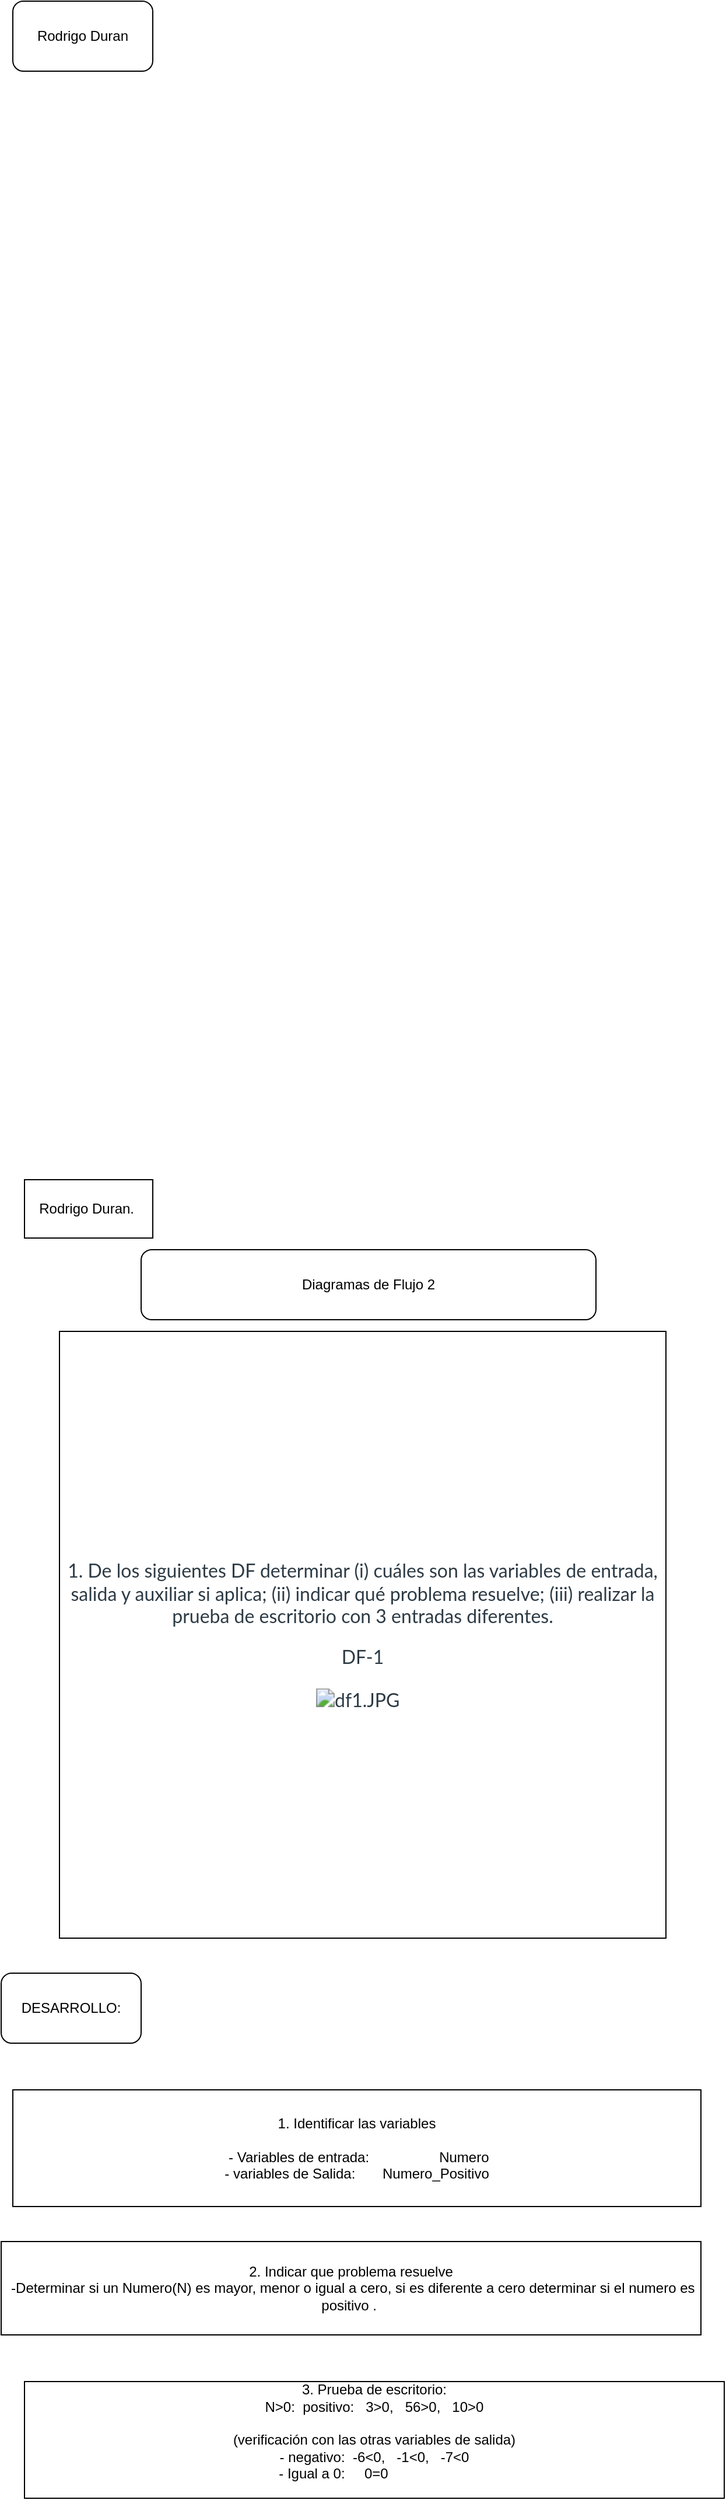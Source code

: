 <mxfile version="14.4.2" type="github" pages="6">
  <diagram id="C5RBs43oDa-KdzZeNtuy" name="Page-1">
    <mxGraphModel dx="897" dy="1627" grid="1" gridSize="10" guides="1" tooltips="1" connect="1" arrows="1" fold="1" page="1" pageScale="1" pageWidth="827" pageHeight="1169" math="0" shadow="0">
      <root>
        <mxCell id="WIyWlLk6GJQsqaUBKTNV-0" />
        <mxCell id="WIyWlLk6GJQsqaUBKTNV-1" parent="WIyWlLk6GJQsqaUBKTNV-0" />
        <mxCell id="W7DMfxvP5UNIumT03wTU-0" value="Rodrigo Duran" style="rounded=1;whiteSpace=wrap;html=1;" parent="WIyWlLk6GJQsqaUBKTNV-1" vertex="1">
          <mxGeometry x="50" y="-980" width="120" height="60" as="geometry" />
        </mxCell>
        <mxCell id="9TRLGIKzOXJ6i6BAbfcn-0" value="Rodrigo Duran.&amp;nbsp;" style="rounded=0;whiteSpace=wrap;html=1;" vertex="1" parent="WIyWlLk6GJQsqaUBKTNV-1">
          <mxGeometry x="60" y="30" width="110" height="50" as="geometry" />
        </mxCell>
        <mxCell id="9TRLGIKzOXJ6i6BAbfcn-1" value="Diagramas de Flujo 2" style="rounded=1;whiteSpace=wrap;html=1;" vertex="1" parent="WIyWlLk6GJQsqaUBKTNV-1">
          <mxGeometry x="160" y="90" width="390" height="60" as="geometry" />
        </mxCell>
        <mxCell id="9TRLGIKzOXJ6i6BAbfcn-3" value="&#xa;&#xa;&lt;p style=&quot;display: block; padding: 0px; color: rgb(45, 59, 69); font-family: latoweb, &amp;quot;lato extended&amp;quot;, lato, &amp;quot;helvetica neue&amp;quot;, helvetica, arial, sans-serif; font-size: 16px; font-style: normal; font-weight: 400; letter-spacing: normal; text-indent: 0px; text-transform: none; word-spacing: 0px; background-color: rgb(255, 255, 255);&quot;&gt;1. De los siguientes DF determinar (i) cuáles son las variables de entrada, salida y auxiliar si aplica; (ii) indicar qué problema resuelve; (iii) realizar la prueba de escritorio con 3 entradas diferentes.&lt;/p&gt;&lt;p style=&quot;display: block; padding: 0px; color: rgb(45, 59, 69); font-family: latoweb, &amp;quot;lato extended&amp;quot;, lato, &amp;quot;helvetica neue&amp;quot;, helvetica, arial, sans-serif; font-size: 16px; font-style: normal; font-weight: 400; letter-spacing: normal; text-indent: 0px; text-transform: none; word-spacing: 0px; background-color: rgb(255, 255, 255);&quot;&gt;DF-1&lt;/p&gt;&lt;p style=&quot;display: block; padding: 0px; color: rgb(45, 59, 69); font-family: latoweb, &amp;quot;lato extended&amp;quot;, lato, &amp;quot;helvetica neue&amp;quot;, helvetica, arial, sans-serif; font-size: 16px; font-style: normal; font-weight: 400; letter-spacing: normal; text-indent: 0px; text-transform: none; word-spacing: 0px; background-color: rgb(255, 255, 255); text-align: center;&quot;&gt;&lt;img src=&quot;https://ucb.instructure.com/courses/1259/files/141151/preview&quot; alt=&quot;df1.JPG&quot; style=&quot;max-width: 480px ; height: auto ; vertical-align: middle ; border: 0px&quot;&gt;&amp;nbsp;&amp;nbsp;&lt;/p&gt;&#xa;&#xa;" style="whiteSpace=wrap;html=1;aspect=fixed;" vertex="1" parent="WIyWlLk6GJQsqaUBKTNV-1">
          <mxGeometry x="90" y="160" width="520" height="520" as="geometry" />
        </mxCell>
        <mxCell id="9TRLGIKzOXJ6i6BAbfcn-5" value="DESARROLLO:" style="rounded=1;whiteSpace=wrap;html=1;" vertex="1" parent="WIyWlLk6GJQsqaUBKTNV-1">
          <mxGeometry x="40" y="710" width="120" height="60" as="geometry" />
        </mxCell>
        <mxCell id="9TRLGIKzOXJ6i6BAbfcn-6" value="1. Identificar las variables&lt;br&gt;&lt;br&gt;&amp;nbsp;- Variables de entrada:&amp;nbsp; &amp;nbsp; &amp;nbsp; &amp;nbsp; &amp;nbsp; &amp;nbsp; &amp;nbsp; &amp;nbsp; &amp;nbsp; Numero&lt;br&gt;- variables de Salida:&amp;nbsp; &amp;nbsp; &amp;nbsp; &amp;nbsp;Numero_Positivo" style="rounded=0;whiteSpace=wrap;html=1;" vertex="1" parent="WIyWlLk6GJQsqaUBKTNV-1">
          <mxGeometry x="50" y="810" width="590" height="100" as="geometry" />
        </mxCell>
        <mxCell id="9TRLGIKzOXJ6i6BAbfcn-8" value="2. Indicar que problema resuelve&lt;br&gt;&amp;nbsp;-Determinar si un Numero(N) es mayor, menor o igual a cero, si es diferente a cero determinar si el numero es positivo .&amp;nbsp;" style="rounded=0;whiteSpace=wrap;html=1;" vertex="1" parent="WIyWlLk6GJQsqaUBKTNV-1">
          <mxGeometry x="40" y="940" width="600" height="80" as="geometry" />
        </mxCell>
        <mxCell id="9TRLGIKzOXJ6i6BAbfcn-9" value="3. Prueba de escritorio:&lt;br&gt;N&amp;gt;0:&amp;nbsp; positivo:&amp;nbsp; &amp;nbsp;3&amp;gt;0,&amp;nbsp; &amp;nbsp;56&amp;gt;0,&amp;nbsp; &amp;nbsp;10&amp;gt;0&lt;br&gt;&lt;br&gt;(verificación con las otras variables de salida)&lt;br&gt;- negativo:&amp;nbsp; -6&amp;lt;0,&amp;nbsp; &amp;nbsp;-1&amp;lt;0,&amp;nbsp; &amp;nbsp;-7&amp;lt;0&lt;br&gt;- Igual a 0:&amp;nbsp; &amp;nbsp; &amp;nbsp;0=0&amp;nbsp; &amp;nbsp; &amp;nbsp; &amp;nbsp; &amp;nbsp; &amp;nbsp; &amp;nbsp; &amp;nbsp; &amp;nbsp; &amp;nbsp; &amp;nbsp;&lt;br&gt;&amp;nbsp;" style="rounded=0;whiteSpace=wrap;html=1;" vertex="1" parent="WIyWlLk6GJQsqaUBKTNV-1">
          <mxGeometry x="60" y="1060" width="600" height="100" as="geometry" />
        </mxCell>
      </root>
    </mxGraphModel>
  </diagram>
  <diagram id="d353bmlWmow5Hl_oIUxo" name="Page-2">
    <mxGraphModel dx="897" dy="458" grid="1" gridSize="10" guides="1" tooltips="1" connect="1" arrows="1" fold="1" page="1" pageScale="1" pageWidth="827" pageHeight="1169" math="0" shadow="0">
      <root>
        <mxCell id="SAbvqaDqnWTxNuCs36iu-0" />
        <mxCell id="SAbvqaDqnWTxNuCs36iu-1" parent="SAbvqaDqnWTxNuCs36iu-0" />
        <mxCell id="0ohTp5ZolXic3X57CokR-1" value="&#xa;&#xa;&lt;img src=&quot;https://ucb.instructure.com/courses/1259/files/141152/preview&quot; alt=&quot;df2.JPG&quot; style=&quot;max-width: 498px; height: auto; vertical-align: middle; border: 0px; color: rgb(45, 59, 69); font-family: latoweb, &amp;quot;lato extended&amp;quot;, lato, &amp;quot;helvetica neue&amp;quot;, helvetica, arial, sans-serif; font-size: 16px; font-style: normal; font-weight: 400; letter-spacing: normal; text-align: center; text-indent: 0px; text-transform: none; word-spacing: 0px; background-color: rgb(255, 255, 255);&quot;&gt;&#xa;&#xa;" style="whiteSpace=wrap;html=1;aspect=fixed;" vertex="1" parent="SAbvqaDqnWTxNuCs36iu-1">
          <mxGeometry x="180" y="70" width="410" height="410" as="geometry" />
        </mxCell>
        <mxCell id="zLWawx-Yy2cJ8uSANWpe-0" value="DESARROLLO" style="rounded=0;whiteSpace=wrap;html=1;" vertex="1" parent="SAbvqaDqnWTxNuCs36iu-1">
          <mxGeometry x="40" y="500" width="120" height="60" as="geometry" />
        </mxCell>
        <mxCell id="wey3IpPWUv53F9elFMAz-0" value="1. Identificar las variables&lt;br&gt;&lt;br&gt;&amp;nbsp;- Variables de entrada:&amp;nbsp; &amp;nbsp; &amp;nbsp; &amp;nbsp; &amp;nbsp; &amp;nbsp; &amp;nbsp; &amp;nbsp;N, M&lt;br&gt;- variables de Salida:&amp;nbsp; &amp;nbsp; &amp;nbsp; N Y M son multiplos." style="rounded=0;whiteSpace=wrap;html=1;" vertex="1" parent="SAbvqaDqnWTxNuCs36iu-1">
          <mxGeometry x="60" y="600" width="590" height="100" as="geometry" />
        </mxCell>
        <mxCell id="_gmAtrERJ7OomwUm7SFR-0" value="2. Indicar que problema resuelve&lt;br&gt;-Dados un Divisor y un Dividendo en una operación algebraica, determinar si dichos numeros dan de residuo cero aun asi intercambiando roles, para que tanto el Divisor y el Dividendo sean múltiplos.&amp;nbsp;" style="rounded=0;whiteSpace=wrap;html=1;" vertex="1" parent="SAbvqaDqnWTxNuCs36iu-1">
          <mxGeometry x="70" y="750" width="580" height="100" as="geometry" />
        </mxCell>
        <mxCell id="hVbGRV14KloW-pIKTLZz-0" value="3. Prueba de escritorio:&lt;br&gt;- N mod M= 0:&amp;nbsp; 25/5=5. residuo 0,&amp;nbsp; &amp;nbsp; 20/2=10. residuo 0,&amp;nbsp; 36/6=6. residuo 0&amp;nbsp;&lt;br&gt;&lt;br&gt;&lt;br&gt;&amp;nbsp;(verificación con las otras variables de salida)&amp;nbsp;&lt;br&gt;- N mod M= ?n:&amp;nbsp; &amp;nbsp;17/3=5. residuo 2,&amp;nbsp; &amp;nbsp;80/34=2 residuo 12,&amp;nbsp; &amp;nbsp; 18/7=2 residuo 4&amp;nbsp; &amp;nbsp; &amp;nbsp; &amp;nbsp;&amp;nbsp;&lt;br&gt;&amp;nbsp;" style="rounded=0;whiteSpace=wrap;html=1;" vertex="1" parent="SAbvqaDqnWTxNuCs36iu-1">
          <mxGeometry x="55" y="900" width="600" height="100" as="geometry" />
        </mxCell>
      </root>
    </mxGraphModel>
  </diagram>
  <diagram id="vMeNjP87LpSy9twJi5AR" name="Page-3">
    <mxGraphModel dx="897" dy="2796" grid="1" gridSize="10" guides="1" tooltips="1" connect="1" arrows="1" fold="1" page="1" pageScale="1" pageWidth="827" pageHeight="1169" math="0" shadow="0">
      <root>
        <mxCell id="kYPiwFhptWK6KYjPIbYt-0" />
        <mxCell id="kYPiwFhptWK6KYjPIbYt-1" parent="kYPiwFhptWK6KYjPIbYt-0" />
        <mxCell id="N5ciSZJWcwIas1xTsq3c-0" value="&#xa;&#xa;&lt;span style=&quot;color: rgb(45, 59, 69); font-family: latoweb, &amp;quot;lato extended&amp;quot;, lato, &amp;quot;helvetica neue&amp;quot;, helvetica, arial, sans-serif; font-size: 16px; font-style: normal; font-weight: 400; letter-spacing: normal; text-align: center; text-indent: 0px; text-transform: none; word-spacing: 0px; background-color: rgb(255, 255, 255); display: inline; float: none;&quot;&gt;&amp;nbsp;&lt;/span&gt;&lt;span style=&quot;color: rgb(45, 59, 69); font-family: latoweb, &amp;quot;lato extended&amp;quot;, lato, &amp;quot;helvetica neue&amp;quot;, helvetica, arial, sans-serif; font-size: 16px; font-style: normal; font-weight: 400; letter-spacing: normal; text-align: center; text-indent: 0px; text-transform: none; word-spacing: 0px; background-color: rgb(255, 255, 255); width: 582px; height: 415px; vertical-align: middle;&quot;&gt;&lt;span&gt;&amp;nbsp;&lt;/span&gt;&amp;nbsp; &amp;nbsp; &amp;nbsp; &amp;nbsp; &amp;nbsp;&lt;span&gt;&amp;nbsp;&lt;/span&gt;&lt;/span&gt;&lt;span style=&quot;color: rgb(45, 59, 69); font-family: latoweb, &amp;quot;lato extended&amp;quot;, lato, &amp;quot;helvetica neue&amp;quot;, helvetica, arial, sans-serif; font-size: 16px; font-style: normal; font-weight: 400; letter-spacing: normal; text-align: center; text-indent: 0px; text-transform: none; word-spacing: 0px; background-color: rgb(255, 255, 255); display: inline; float: none;&quot;&gt;&amp;nbsp;&lt;/span&gt;&lt;img src=&quot;https://ucb.instructure.com/courses/1259/files/141155/preview&quot; alt=&quot;df3-1.JPG&quot; style=&quot;max-width: 582px; height: auto; vertical-align: middle; border: 0px; color: rgb(45, 59, 69); font-family: latoweb, &amp;quot;lato extended&amp;quot;, lato, &amp;quot;helvetica neue&amp;quot;, helvetica, arial, sans-serif; font-size: 16px; font-style: normal; font-weight: 400; letter-spacing: normal; text-align: center; text-indent: 0px; text-transform: none; word-spacing: 0px; background-color: rgb(255, 255, 255);&quot;&gt;&#xa;&#xa;" style="whiteSpace=wrap;html=1;aspect=fixed;" vertex="1" parent="kYPiwFhptWK6KYjPIbYt-1">
          <mxGeometry x="194" y="-2290" width="440" height="440" as="geometry" />
        </mxCell>
        <mxCell id="UBLdnL2lrt9nNm-B5w7W-0" value="1. Identificar las variables&lt;br&gt;&lt;br&gt;&amp;nbsp;- Variables de entrada:&amp;nbsp; &amp;nbsp; &amp;nbsp; &amp;nbsp; &amp;nbsp; A,B,C&lt;br&gt;- variables de Salida:&amp;nbsp; &amp;nbsp;Orden de cifra menor a cifra mayor (A&amp;lt;B&amp;lt;C)&amp;nbsp;" style="rounded=0;whiteSpace=wrap;html=1;" vertex="1" parent="kYPiwFhptWK6KYjPIbYt-1">
          <mxGeometry x="119" y="-1770" width="590" height="100" as="geometry" />
        </mxCell>
        <mxCell id="UBLdnL2lrt9nNm-B5w7W-1" value="DESARROLLO" style="rounded=0;whiteSpace=wrap;html=1;" vertex="1" parent="kYPiwFhptWK6KYjPIbYt-1">
          <mxGeometry x="60" y="-1840" width="120" height="60" as="geometry" />
        </mxCell>
        <mxCell id="UBLdnL2lrt9nNm-B5w7W-2" value="2. Indicar que problema resuelve.&lt;br&gt;- En un juego&amp;nbsp; virtual dan tres cifras distintas a un participante,&amp;nbsp; para ganar el juego debe de encontrar un orden numérico de la cifra menor a la cifra mayor. Por lo que el programa debe de realizar todas las alternativas posibles para encontrar ese orden.&amp;nbsp;" style="rounded=0;whiteSpace=wrap;html=1;" vertex="1" parent="kYPiwFhptWK6KYjPIbYt-1">
          <mxGeometry x="120" y="-1630" width="600" height="120" as="geometry" />
        </mxCell>
        <mxCell id="j-RFlN8Np_fW5sNBfxdy-0" value="3. Prueba de escritorio:&lt;br&gt;&amp;nbsp; A&amp;lt;B&amp;lt;C&amp;nbsp; &amp;nbsp;&lt;br&gt;A=2,C=6,B=4:&amp;nbsp; &amp;nbsp;2&amp;lt;4&amp;lt;6&lt;br&gt;B=8,A=7,C=12:&amp;nbsp; 7&amp;lt;8&amp;lt;12&lt;br&gt;C=987,B=567,A=234:&amp;nbsp; 234&amp;lt;567&amp;lt;987&lt;br&gt;&amp;nbsp;" style="rounded=0;whiteSpace=wrap;html=1;" vertex="1" parent="kYPiwFhptWK6KYjPIbYt-1">
          <mxGeometry x="120" y="-1450" width="600" height="100" as="geometry" />
        </mxCell>
      </root>
    </mxGraphModel>
  </diagram>
  <diagram id="FjqgRy6Ds2VwY3KijvPt" name="Page-4">
    <mxGraphModel dx="1724" dy="5134" grid="1" gridSize="10" guides="1" tooltips="1" connect="1" arrows="1" fold="1" page="1" pageScale="1" pageWidth="827" pageHeight="1169" math="0" shadow="0">
      <root>
        <mxCell id="MTHAYOqzwIVLyaYkFWUT-0" />
        <mxCell id="MTHAYOqzwIVLyaYkFWUT-1" parent="MTHAYOqzwIVLyaYkFWUT-0" />
        <mxCell id="lFYJsckAh_2SP68ssHCm-0" value="&#xa;&#xa;&lt;p style=&quot;display: block; padding: 0px; color: rgb(45, 59, 69); font-family: latoweb, &amp;quot;lato extended&amp;quot;, lato, &amp;quot;helvetica neue&amp;quot;, helvetica, arial, sans-serif; font-size: 16px; font-style: normal; font-weight: 400; letter-spacing: normal; text-indent: 0px; text-transform: none; word-spacing: 0px; background-color: rgb(255, 255, 255);&quot;&gt;2. Escribir un programa que lea el salario de un empleado e incremente este salario según la escala:&lt;br&gt;Salario &amp;lt; 500 --&amp;gt; 15 % de incremento&lt;br&gt;Salario &amp;gt;= 500 pero menor a 1000 --&amp;gt; 10% de incremento&lt;br&gt;Salario &amp;gt;= 1000 --&amp;gt; &amp;nbsp; 5% de incremento&lt;br&gt;El programa debe mostrar el salario anterior y el salario nuevo.&lt;/p&gt;&lt;p style=&quot;display: block; padding: 0px; color: rgb(45, 59, 69); font-family: latoweb, &amp;quot;lato extended&amp;quot;, lato, &amp;quot;helvetica neue&amp;quot;, helvetica, arial, sans-serif; font-size: 16px; font-style: normal; font-weight: 400; letter-spacing: normal; text-indent: 0px; text-transform: none; word-spacing: 0px; background-color: rgb(255, 255, 255);&quot;&gt;Para este ejercicio aplicar los 4 pasos de resolución de problemas e incluir:&lt;/p&gt;&lt;p style=&quot;display: block; padding: 0px; color: rgb(45, 59, 69); font-family: latoweb, &amp;quot;lato extended&amp;quot;, lato, &amp;quot;helvetica neue&amp;quot;, helvetica, arial, sans-serif; font-size: 16px; font-style: normal; font-weight: 400; letter-spacing: normal; text-indent: 0px; text-transform: none; word-spacing: 0px; background-color: rgb(255, 255, 255);&quot;&gt;(i) Variables de entras y salida, (ii) cómo se va resolver; (iii) el diagrama de flujo; (iv) realizar la prueba de escritorio con 3 entradas diferentes.&lt;/p&gt;&#xa;&#xa;" style="rounded=1;whiteSpace=wrap;html=1;" vertex="1" parent="MTHAYOqzwIVLyaYkFWUT-1">
          <mxGeometry x="10" y="-4630" width="770" height="200" as="geometry" />
        </mxCell>
        <mxCell id="lFYJsckAh_2SP68ssHCm-1" value="1. Definir las variables&lt;br&gt;- Variables de entrada:&amp;nbsp;&lt;br&gt;primer_salario&lt;br&gt;segundo_salario&lt;br&gt;tercer_salario&lt;br&gt;- variables de salida:&lt;br&gt;salario_incrementado segun la escala=&lt;br&gt;_15= primer_salario&amp;lt;500&lt;br&gt;&lt;div&gt;_10= 1000&amp;gt;segundo_salario&amp;gt;=500&lt;/div&gt;&lt;div&gt;_5= tercer_salario&amp;gt;=1000&lt;/div&gt;" style="rounded=0;whiteSpace=wrap;html=1;" vertex="1" parent="MTHAYOqzwIVLyaYkFWUT-1">
          <mxGeometry x="130" y="-4400" width="540" height="140" as="geometry" />
        </mxCell>
        <mxCell id="lFYJsckAh_2SP68ssHCm-4" value="" style="edgeStyle=orthogonalEdgeStyle;rounded=0;orthogonalLoop=1;jettySize=auto;html=1;" edge="1" parent="MTHAYOqzwIVLyaYkFWUT-1" source="lFYJsckAh_2SP68ssHCm-2" target="lFYJsckAh_2SP68ssHCm-3">
          <mxGeometry relative="1" as="geometry" />
        </mxCell>
        <mxCell id="lFYJsckAh_2SP68ssHCm-2" value="inicio" style="ellipse;whiteSpace=wrap;html=1;" vertex="1" parent="MTHAYOqzwIVLyaYkFWUT-1">
          <mxGeometry x="340" y="-4250" width="115" height="60" as="geometry" />
        </mxCell>
        <mxCell id="lFYJsckAh_2SP68ssHCm-6" value="" style="edgeStyle=orthogonalEdgeStyle;rounded=0;orthogonalLoop=1;jettySize=auto;html=1;" edge="1" parent="MTHAYOqzwIVLyaYkFWUT-1" source="lFYJsckAh_2SP68ssHCm-3" target="lFYJsckAh_2SP68ssHCm-5">
          <mxGeometry relative="1" as="geometry" />
        </mxCell>
        <mxCell id="lFYJsckAh_2SP68ssHCm-3" value="ingrese el primer salario" style="shape=display;whiteSpace=wrap;html=1;" vertex="1" parent="MTHAYOqzwIVLyaYkFWUT-1">
          <mxGeometry x="305" y="-4160" width="180" height="70" as="geometry" />
        </mxCell>
        <mxCell id="lFYJsckAh_2SP68ssHCm-11" value="" style="edgeStyle=orthogonalEdgeStyle;rounded=0;orthogonalLoop=1;jettySize=auto;html=1;" edge="1" parent="MTHAYOqzwIVLyaYkFWUT-1" source="lFYJsckAh_2SP68ssHCm-5" target="lFYJsckAh_2SP68ssHCm-7">
          <mxGeometry relative="1" as="geometry" />
        </mxCell>
        <mxCell id="lFYJsckAh_2SP68ssHCm-5" value="leer(primer_salario)" style="html=1;strokeWidth=2;shape=manualInput;whiteSpace=wrap;rounded=1;size=26;arcSize=11;" vertex="1" parent="MTHAYOqzwIVLyaYkFWUT-1">
          <mxGeometry x="330" y="-4050" width="130" height="60" as="geometry" />
        </mxCell>
        <mxCell id="lFYJsckAh_2SP68ssHCm-12" value="" style="edgeStyle=orthogonalEdgeStyle;rounded=0;orthogonalLoop=1;jettySize=auto;html=1;" edge="1" parent="MTHAYOqzwIVLyaYkFWUT-1" source="lFYJsckAh_2SP68ssHCm-7" target="lFYJsckAh_2SP68ssHCm-8">
          <mxGeometry relative="1" as="geometry" />
        </mxCell>
        <mxCell id="lFYJsckAh_2SP68ssHCm-7" value="ingrese el segundo salario" style="shape=display;whiteSpace=wrap;html=1;" vertex="1" parent="MTHAYOqzwIVLyaYkFWUT-1">
          <mxGeometry x="305" y="-3960" width="180" height="70" as="geometry" />
        </mxCell>
        <mxCell id="lFYJsckAh_2SP68ssHCm-13" value="" style="edgeStyle=orthogonalEdgeStyle;rounded=0;orthogonalLoop=1;jettySize=auto;html=1;" edge="1" parent="MTHAYOqzwIVLyaYkFWUT-1" source="lFYJsckAh_2SP68ssHCm-8" target="lFYJsckAh_2SP68ssHCm-9">
          <mxGeometry relative="1" as="geometry" />
        </mxCell>
        <mxCell id="lFYJsckAh_2SP68ssHCm-8" value="leer(segundo_salario)" style="html=1;strokeWidth=2;shape=manualInput;whiteSpace=wrap;rounded=1;size=26;arcSize=11;" vertex="1" parent="MTHAYOqzwIVLyaYkFWUT-1">
          <mxGeometry x="330" y="-3840" width="130" height="60" as="geometry" />
        </mxCell>
        <mxCell id="lFYJsckAh_2SP68ssHCm-14" value="" style="edgeStyle=orthogonalEdgeStyle;rounded=0;orthogonalLoop=1;jettySize=auto;html=1;" edge="1" parent="MTHAYOqzwIVLyaYkFWUT-1" source="lFYJsckAh_2SP68ssHCm-9" target="lFYJsckAh_2SP68ssHCm-10">
          <mxGeometry relative="1" as="geometry" />
        </mxCell>
        <mxCell id="lFYJsckAh_2SP68ssHCm-9" value="ingrese el tercer salario" style="shape=display;whiteSpace=wrap;html=1;" vertex="1" parent="MTHAYOqzwIVLyaYkFWUT-1">
          <mxGeometry x="305" y="-3730" width="180" height="70" as="geometry" />
        </mxCell>
        <mxCell id="lFYJsckAh_2SP68ssHCm-16" value="" style="edgeStyle=orthogonalEdgeStyle;rounded=0;orthogonalLoop=1;jettySize=auto;html=1;" edge="1" parent="MTHAYOqzwIVLyaYkFWUT-1" source="lFYJsckAh_2SP68ssHCm-10" target="lFYJsckAh_2SP68ssHCm-15">
          <mxGeometry relative="1" as="geometry" />
        </mxCell>
        <mxCell id="lFYJsckAh_2SP68ssHCm-10" value="leer(tercer_salario)" style="html=1;strokeWidth=2;shape=manualInput;whiteSpace=wrap;rounded=1;size=26;arcSize=11;" vertex="1" parent="MTHAYOqzwIVLyaYkFWUT-1">
          <mxGeometry x="330" y="-3610" width="130" height="60" as="geometry" />
        </mxCell>
        <mxCell id="lFYJsckAh_2SP68ssHCm-18" value="" style="edgeStyle=orthogonalEdgeStyle;rounded=0;orthogonalLoop=1;jettySize=auto;html=1;" edge="1" parent="MTHAYOqzwIVLyaYkFWUT-1" source="lFYJsckAh_2SP68ssHCm-15" target="lFYJsckAh_2SP68ssHCm-17">
          <mxGeometry relative="1" as="geometry" />
        </mxCell>
        <mxCell id="0ySnD2D5EvTk_-DoZwUo-13" style="edgeStyle=orthogonalEdgeStyle;rounded=0;orthogonalLoop=1;jettySize=auto;html=1;" edge="1" parent="MTHAYOqzwIVLyaYkFWUT-1" source="lFYJsckAh_2SP68ssHCm-15">
          <mxGeometry relative="1" as="geometry">
            <mxPoint x="690" y="-3330" as="targetPoint" />
          </mxGeometry>
        </mxCell>
        <mxCell id="0ySnD2D5EvTk_-DoZwUo-14" style="edgeStyle=orthogonalEdgeStyle;rounded=0;orthogonalLoop=1;jettySize=auto;html=1;" edge="1" parent="MTHAYOqzwIVLyaYkFWUT-1" source="lFYJsckAh_2SP68ssHCm-15" target="lFYJsckAh_2SP68ssHCm-20">
          <mxGeometry relative="1" as="geometry" />
        </mxCell>
        <mxCell id="lFYJsckAh_2SP68ssHCm-15" value="_15= primer_salario&amp;lt;500&lt;br&gt;&lt;br&gt;&lt;div&gt;&lt;span&gt;_10= 1000&amp;gt;segundo_salario&amp;gt;=500&lt;/span&gt;&lt;/div&gt;&lt;div&gt;&lt;span&gt;&lt;br&gt;&lt;/span&gt;&lt;/div&gt;&lt;div&gt;&lt;span&gt;_5= tercer_salario&amp;gt;=1000&lt;/span&gt;&lt;/div&gt;" style="whiteSpace=wrap;html=1;rounded=1;strokeWidth=2;arcSize=11;" vertex="1" parent="MTHAYOqzwIVLyaYkFWUT-1">
          <mxGeometry x="270" y="-3460" width="250" height="90" as="geometry" />
        </mxCell>
        <mxCell id="lFYJsckAh_2SP68ssHCm-29" style="edgeStyle=orthogonalEdgeStyle;rounded=0;orthogonalLoop=1;jettySize=auto;html=1;" edge="1" parent="MTHAYOqzwIVLyaYkFWUT-1" source="lFYJsckAh_2SP68ssHCm-17">
          <mxGeometry relative="1" as="geometry">
            <mxPoint x="280" y="-3230" as="targetPoint" />
          </mxGeometry>
        </mxCell>
        <mxCell id="lFYJsckAh_2SP68ssHCm-30" style="edgeStyle=orthogonalEdgeStyle;rounded=0;orthogonalLoop=1;jettySize=auto;html=1;exitX=1;exitY=0.5;exitDx=0;exitDy=0;" edge="1" parent="MTHAYOqzwIVLyaYkFWUT-1" source="lFYJsckAh_2SP68ssHCm-17">
          <mxGeometry relative="1" as="geometry">
            <mxPoint x="510" y="-3230" as="targetPoint" />
          </mxGeometry>
        </mxCell>
        <mxCell id="lFYJsckAh_2SP68ssHCm-17" value="&lt;div&gt;1000&amp;gt;segundo_salario&amp;gt;=500&lt;/div&gt;&lt;div&gt;&lt;br&gt;&lt;/div&gt;" style="rhombus;whiteSpace=wrap;html=1;rounded=1;strokeWidth=2;arcSize=11;" vertex="1" parent="MTHAYOqzwIVLyaYkFWUT-1">
          <mxGeometry x="302.5" y="-3310" width="185" height="100" as="geometry" />
        </mxCell>
        <mxCell id="lFYJsckAh_2SP68ssHCm-31" style="edgeStyle=orthogonalEdgeStyle;rounded=0;orthogonalLoop=1;jettySize=auto;html=1;" edge="1" parent="MTHAYOqzwIVLyaYkFWUT-1" source="lFYJsckAh_2SP68ssHCm-19">
          <mxGeometry relative="1" as="geometry">
            <mxPoint x="600" y="-3230" as="targetPoint" />
          </mxGeometry>
        </mxCell>
        <mxCell id="lFYJsckAh_2SP68ssHCm-33" style="edgeStyle=orthogonalEdgeStyle;rounded=0;orthogonalLoop=1;jettySize=auto;html=1;" edge="1" parent="MTHAYOqzwIVLyaYkFWUT-1" source="lFYJsckAh_2SP68ssHCm-19">
          <mxGeometry relative="1" as="geometry">
            <mxPoint x="800" y="-3230" as="targetPoint" />
          </mxGeometry>
        </mxCell>
        <mxCell id="lFYJsckAh_2SP68ssHCm-19" value="&#xa;&#xa;&lt;span style=&quot;color: rgb(0, 0, 0); font-family: helvetica; font-size: 12px; font-style: normal; font-weight: 400; letter-spacing: normal; text-align: center; text-indent: 0px; text-transform: none; word-spacing: 0px; background-color: rgb(248, 249, 250); display: inline; float: none;&quot;&gt;tercer_salario&amp;gt;=1000&lt;/span&gt;&#xa;&#xa;" style="rhombus;whiteSpace=wrap;html=1;rounded=1;strokeWidth=2;arcSize=11;" vertex="1" parent="MTHAYOqzwIVLyaYkFWUT-1">
          <mxGeometry x="620" y="-3320" width="160" height="100" as="geometry" />
        </mxCell>
        <mxCell id="lFYJsckAh_2SP68ssHCm-26" style="edgeStyle=orthogonalEdgeStyle;rounded=0;orthogonalLoop=1;jettySize=auto;html=1;" edge="1" parent="MTHAYOqzwIVLyaYkFWUT-1" source="lFYJsckAh_2SP68ssHCm-20">
          <mxGeometry relative="1" as="geometry">
            <mxPoint x="220" y="-3240" as="targetPoint" />
          </mxGeometry>
        </mxCell>
        <mxCell id="lFYJsckAh_2SP68ssHCm-28" style="edgeStyle=orthogonalEdgeStyle;rounded=0;orthogonalLoop=1;jettySize=auto;html=1;" edge="1" parent="MTHAYOqzwIVLyaYkFWUT-1" source="lFYJsckAh_2SP68ssHCm-20">
          <mxGeometry relative="1" as="geometry">
            <mxPoint x="20" y="-3240" as="targetPoint" />
          </mxGeometry>
        </mxCell>
        <mxCell id="lFYJsckAh_2SP68ssHCm-20" value="&#xa;&#xa;&lt;span style=&quot;color: rgb(0, 0, 0); font-family: helvetica; font-size: 12px; font-style: normal; font-weight: 400; letter-spacing: normal; text-align: center; text-indent: 0px; text-transform: none; word-spacing: 0px; background-color: rgb(248, 249, 250); display: inline; float: none;&quot;&gt;primer_salario&amp;lt;500&lt;/span&gt;&#xa;&#xa;" style="rhombus;whiteSpace=wrap;html=1;rounded=1;strokeWidth=2;arcSize=11;" vertex="1" parent="MTHAYOqzwIVLyaYkFWUT-1">
          <mxGeometry x="40" y="-3320" width="160" height="100" as="geometry" />
        </mxCell>
        <mxCell id="0ySnD2D5EvTk_-DoZwUo-1" style="edgeStyle=orthogonalEdgeStyle;rounded=0;orthogonalLoop=1;jettySize=auto;html=1;" edge="1" parent="MTHAYOqzwIVLyaYkFWUT-1" source="lFYJsckAh_2SP68ssHCm-35">
          <mxGeometry relative="1" as="geometry">
            <mxPoint x="-20" y="-3100" as="targetPoint" />
          </mxGeometry>
        </mxCell>
        <mxCell id="0ySnD2D5EvTk_-DoZwUo-11" style="edgeStyle=orthogonalEdgeStyle;rounded=0;orthogonalLoop=1;jettySize=auto;html=1;" edge="1" parent="MTHAYOqzwIVLyaYkFWUT-1" source="lFYJsckAh_2SP68ssHCm-35">
          <mxGeometry relative="1" as="geometry">
            <mxPoint x="340" y="-3060" as="targetPoint" />
            <Array as="points">
              <mxPoint x="50" y="-3070" />
              <mxPoint x="340" y="-3070" />
            </Array>
          </mxGeometry>
        </mxCell>
        <mxCell id="lFYJsckAh_2SP68ssHCm-35" value="escribir(&quot;no es&quot;)" style="shape=display;whiteSpace=wrap;html=1;" vertex="1" parent="MTHAYOqzwIVLyaYkFWUT-1">
          <mxGeometry x="-10" y="-3220" width="120" height="70" as="geometry" />
        </mxCell>
        <mxCell id="0ySnD2D5EvTk_-DoZwUo-8" style="edgeStyle=orthogonalEdgeStyle;rounded=0;orthogonalLoop=1;jettySize=auto;html=1;entryX=-0.025;entryY=0.386;entryDx=0;entryDy=0;entryPerimeter=0;" edge="1" parent="MTHAYOqzwIVLyaYkFWUT-1" source="lFYJsckAh_2SP68ssHCm-37" target="0ySnD2D5EvTk_-DoZwUo-0">
          <mxGeometry relative="1" as="geometry">
            <Array as="points">
              <mxPoint x="190" y="-3083" />
            </Array>
          </mxGeometry>
        </mxCell>
        <mxCell id="lFYJsckAh_2SP68ssHCm-37" value="escribir(&quot;si es&quot;+ _15)" style="shape=display;whiteSpace=wrap;html=1;size=0.167;" vertex="1" parent="MTHAYOqzwIVLyaYkFWUT-1">
          <mxGeometry x="130" y="-3220" width="120" height="70" as="geometry" />
        </mxCell>
        <mxCell id="0ySnD2D5EvTk_-DoZwUo-3" style="edgeStyle=orthogonalEdgeStyle;rounded=0;orthogonalLoop=1;jettySize=auto;html=1;entryX=0.392;entryY=-0.014;entryDx=0;entryDy=0;entryPerimeter=0;" edge="1" parent="MTHAYOqzwIVLyaYkFWUT-1" source="lFYJsckAh_2SP68ssHCm-38" target="0ySnD2D5EvTk_-DoZwUo-0">
          <mxGeometry relative="1" as="geometry" />
        </mxCell>
        <mxCell id="lFYJsckAh_2SP68ssHCm-38" value="&#xa;&#xa;&lt;span style=&quot;color: rgb(0, 0, 0); font-family: helvetica; font-size: 12px; font-style: normal; font-weight: 400; letter-spacing: normal; text-align: center; text-indent: 0px; text-transform: none; word-spacing: 0px; background-color: rgb(248, 249, 250); display: inline; float: none;&quot;&gt;escribir(&quot;no es&quot;)&lt;/span&gt;&#xa;&#xa;" style="shape=display;whiteSpace=wrap;html=1;" vertex="1" parent="MTHAYOqzwIVLyaYkFWUT-1">
          <mxGeometry x="270" y="-3220" width="120" height="70" as="geometry" />
        </mxCell>
        <mxCell id="0ySnD2D5EvTk_-DoZwUo-2" style="edgeStyle=orthogonalEdgeStyle;rounded=0;orthogonalLoop=1;jettySize=auto;html=1;" edge="1" parent="MTHAYOqzwIVLyaYkFWUT-1" source="lFYJsckAh_2SP68ssHCm-39" target="0ySnD2D5EvTk_-DoZwUo-0">
          <mxGeometry relative="1" as="geometry" />
        </mxCell>
        <mxCell id="lFYJsckAh_2SP68ssHCm-39" value="&lt;br&gt;&lt;span style=&quot;color: rgb(0 , 0 , 0) ; font-family: &amp;#34;helvetica&amp;#34; ; font-size: 12px ; font-style: normal ; font-weight: 400 ; letter-spacing: normal ; text-align: center ; text-indent: 0px ; text-transform: none ; word-spacing: 0px ; background-color: rgb(248 , 249 , 250) ; display: inline ; float: none&quot;&gt;escribir(&quot;si es&quot;+ _10)&lt;/span&gt;" style="shape=display;whiteSpace=wrap;html=1;" vertex="1" parent="MTHAYOqzwIVLyaYkFWUT-1">
          <mxGeometry x="420" y="-3220" width="130" height="70" as="geometry" />
        </mxCell>
        <mxCell id="0ySnD2D5EvTk_-DoZwUo-4" style="edgeStyle=orthogonalEdgeStyle;rounded=0;orthogonalLoop=1;jettySize=auto;html=1;entryX=1;entryY=0.329;entryDx=0;entryDy=0;entryPerimeter=0;" edge="1" parent="MTHAYOqzwIVLyaYkFWUT-1" source="lFYJsckAh_2SP68ssHCm-40" target="0ySnD2D5EvTk_-DoZwUo-0">
          <mxGeometry relative="1" as="geometry">
            <mxPoint x="580" y="-3100" as="targetPoint" />
            <Array as="points">
              <mxPoint x="600" y="-3087" />
            </Array>
          </mxGeometry>
        </mxCell>
        <mxCell id="lFYJsckAh_2SP68ssHCm-40" value="&#xa;&#xa;&lt;span style=&quot;color: rgb(0, 0, 0); font-family: helvetica; font-size: 12px; font-style: normal; font-weight: 400; letter-spacing: normal; text-align: center; text-indent: 0px; text-transform: none; word-spacing: 0px; background-color: rgb(248, 249, 250); display: inline; float: none;&quot;&gt;escribir(&quot;no es&quot;)&lt;/span&gt;&#xa;&#xa;" style="shape=display;whiteSpace=wrap;html=1;" vertex="1" parent="MTHAYOqzwIVLyaYkFWUT-1">
          <mxGeometry x="570" y="-3220" width="120" height="70" as="geometry" />
        </mxCell>
        <mxCell id="0ySnD2D5EvTk_-DoZwUo-5" style="edgeStyle=orthogonalEdgeStyle;rounded=0;orthogonalLoop=1;jettySize=auto;html=1;entryX=1;entryY=0.5;entryDx=0;entryDy=0;" edge="1" parent="MTHAYOqzwIVLyaYkFWUT-1" source="lFYJsckAh_2SP68ssHCm-41" target="0ySnD2D5EvTk_-DoZwUo-0">
          <mxGeometry relative="1" as="geometry">
            <Array as="points">
              <mxPoint x="780" y="-3075" />
            </Array>
          </mxGeometry>
        </mxCell>
        <mxCell id="lFYJsckAh_2SP68ssHCm-41" value="&lt;br&gt;&lt;span style=&quot;color: rgb(0 , 0 , 0) ; font-family: &amp;#34;helvetica&amp;#34; ; font-size: 12px ; font-style: normal ; font-weight: 400 ; letter-spacing: normal ; text-align: center ; text-indent: 0px ; text-transform: none ; word-spacing: 0px ; background-color: rgb(248 , 249 , 250) ; display: inline ; float: none&quot;&gt;escribir(&quot;si es&quot;+_5)&lt;/span&gt;" style="shape=display;whiteSpace=wrap;html=1;" vertex="1" parent="MTHAYOqzwIVLyaYkFWUT-1">
          <mxGeometry x="720" y="-3220" width="120" height="70" as="geometry" />
        </mxCell>
        <mxCell id="0ySnD2D5EvTk_-DoZwUo-0" value="fin" style="ellipse;whiteSpace=wrap;html=1;" vertex="1" parent="MTHAYOqzwIVLyaYkFWUT-1">
          <mxGeometry x="350" y="-3110" width="120" height="70" as="geometry" />
        </mxCell>
        <mxCell id="0ySnD2D5EvTk_-DoZwUo-15" value="prueba de escritorio:&lt;br&gt;primer_salario: &lt;i&gt;&lt;u&gt;300&lt;/u&gt;&lt;/i&gt;&amp;lt;500,&amp;nbsp; &lt;u&gt;250&lt;/u&gt;&amp;lt;500,&amp;nbsp; &lt;u&gt;440&lt;/u&gt;&amp;lt;500&lt;br&gt;&lt;br&gt;segundo_salario:&amp;nbsp;1000&amp;gt;&lt;u&gt;600&lt;/u&gt;&amp;gt;=500,&amp;nbsp;&amp;nbsp;1000&amp;gt;&lt;u&gt;780&lt;/u&gt;&amp;gt;=500&lt;br&gt;&lt;div&gt;1000&amp;gt;&lt;u&gt;500&lt;/u&gt;&amp;gt;=500&lt;/div&gt;&lt;div&gt;&lt;/div&gt;&lt;br&gt;tercer_salario: &lt;u&gt;1200&lt;/u&gt;&amp;gt;=1000,&amp;nbsp; &lt;u&gt;1890&lt;/u&gt;&amp;gt;=1000,&amp;nbsp; &lt;u&gt;1000&lt;/u&gt;&amp;gt;=1000" style="rounded=0;whiteSpace=wrap;html=1;" vertex="1" parent="MTHAYOqzwIVLyaYkFWUT-1">
          <mxGeometry x="140" y="-2980" width="550" height="180" as="geometry" />
        </mxCell>
      </root>
    </mxGraphModel>
  </diagram>
  <diagram id="xrxvNXNLCom9Of-BSthi" name="Page-5">
    <mxGraphModel dx="897" dy="458" grid="1" gridSize="10" guides="1" tooltips="1" connect="1" arrows="1" fold="1" page="1" pageScale="1" pageWidth="827" pageHeight="1169" math="0" shadow="0">
      <root>
        <mxCell id="dALYjvjPjDRWV86-VOIC-0" />
        <mxCell id="dALYjvjPjDRWV86-VOIC-1" parent="dALYjvjPjDRWV86-VOIC-0" />
        <mxCell id="dALYjvjPjDRWV86-VOIC-2" value="&lt;p style=&quot;padding: 0px ; color: rgb(45 , 59 , 69) ; font-family: &amp;#34;latoweb&amp;#34; , &amp;#34;lato extended&amp;#34; , &amp;#34;lato&amp;#34; , &amp;#34;helvetica neue&amp;#34; , &amp;#34;helvetica&amp;#34; , &amp;#34;arial&amp;#34; , sans-serif ; font-size: 16px ; background-color: rgb(255 , 255 , 255)&quot;&gt;3. Si no resolviste los ejercicios opcionales de la anterior tarea, por favor debes completarlo.&amp;nbsp; Favor incluir:&lt;/p&gt;&lt;p style=&quot;padding: 0px ; color: rgb(45 , 59 , 69) ; font-family: &amp;#34;latoweb&amp;#34; , &amp;#34;lato extended&amp;#34; , &amp;#34;lato&amp;#34; , &amp;#34;helvetica neue&amp;#34; , &amp;#34;helvetica&amp;#34; , &amp;#34;arial&amp;#34; , sans-serif ; font-size: 16px ; background-color: rgb(255 , 255 , 255)&quot;&gt;(i) Variables de entras y salida, (ii) cómo se va resolver; (iii) el diagrama de flujo; (iv) realizar la prueba de escritorio con 3 entradas diferentes.&lt;/p&gt;&lt;p style=&quot;padding: 0px ; color: rgb(45 , 59 , 69) ; font-family: &amp;#34;latoweb&amp;#34; , &amp;#34;lato extended&amp;#34; , &amp;#34;lato&amp;#34; , &amp;#34;helvetica neue&amp;#34; , &amp;#34;helvetica&amp;#34; , &amp;#34;arial&amp;#34; , sans-serif ; font-size: 16px ; background-color: rgb(255 , 255 , 255)&quot;&gt;&amp;nbsp;&lt;/p&gt;" style="rounded=0;whiteSpace=wrap;html=1;" vertex="1" parent="dALYjvjPjDRWV86-VOIC-1">
          <mxGeometry x="60" y="50" width="710" height="90" as="geometry" />
        </mxCell>
        <mxCell id="dALYjvjPjDRWV86-VOIC-4" value="&#xa;&#xa;&lt;ol style=&quot;padding: 0px; margin: 0px 0px 6px 25px; color: rgb(45, 59, 69); font-family: latoweb, &amp;quot;lato extended&amp;quot;, lato, &amp;quot;helvetica neue&amp;quot;, helvetica, arial, sans-serif; font-size: 16px; font-style: normal; font-weight: 400; letter-spacing: normal; text-indent: 0px; text-transform: none; word-spacing: 0px; background-color: rgb(255, 255, 255);&quot;&gt;&lt;li&gt;Dado un número entero determinar si se encuentra en el intervalo cerrado 51 - 100.&lt;/li&gt;&lt;/ol&gt;&#xa;&#xa;" style="rounded=0;whiteSpace=wrap;html=1;" vertex="1" parent="dALYjvjPjDRWV86-VOIC-1">
          <mxGeometry x="60" y="170" width="700" height="60" as="geometry" />
        </mxCell>
        <mxCell id="3kR3hE9B0YFijhp7ebXC-0" value="1. Identificar las variables&lt;br&gt;&lt;br&gt;&amp;nbsp;- Variables de entrada:&amp;nbsp; &amp;nbsp; &amp;nbsp; &amp;nbsp; &amp;nbsp; &amp;nbsp; &amp;nbsp; a&amp;nbsp; &amp;nbsp;&amp;nbsp;&lt;br&gt;- variables de Salida:&amp;nbsp; &amp;nbsp; determinar si a es=&amp;nbsp; 51&amp;gt;= a &amp;gt;=100" style="rounded=0;whiteSpace=wrap;html=1;" vertex="1" parent="dALYjvjPjDRWV86-VOIC-1">
          <mxGeometry x="90" y="280" width="590" height="90" as="geometry" />
        </mxCell>
        <mxCell id="3kR3hE9B0YFijhp7ebXC-3" value="" style="edgeStyle=orthogonalEdgeStyle;rounded=0;orthogonalLoop=1;jettySize=auto;html=1;" edge="1" parent="dALYjvjPjDRWV86-VOIC-1" source="3kR3hE9B0YFijhp7ebXC-1" target="3kR3hE9B0YFijhp7ebXC-2">
          <mxGeometry relative="1" as="geometry" />
        </mxCell>
        <mxCell id="3kR3hE9B0YFijhp7ebXC-1" value="inicio" style="ellipse;whiteSpace=wrap;html=1;" vertex="1" parent="dALYjvjPjDRWV86-VOIC-1">
          <mxGeometry x="330" y="390" width="120" height="60" as="geometry" />
        </mxCell>
        <mxCell id="B_p71SvNKHGex_368wPH-0" value="" style="edgeStyle=orthogonalEdgeStyle;rounded=0;orthogonalLoop=1;jettySize=auto;html=1;" edge="1" parent="dALYjvjPjDRWV86-VOIC-1" source="3kR3hE9B0YFijhp7ebXC-2" target="3kR3hE9B0YFijhp7ebXC-4">
          <mxGeometry relative="1" as="geometry" />
        </mxCell>
        <mxCell id="3kR3hE9B0YFijhp7ebXC-2" value="ingrese el numero" style="strokeWidth=2;html=1;shape=mxgraph.flowchart.display;whiteSpace=wrap;" vertex="1" parent="dALYjvjPjDRWV86-VOIC-1">
          <mxGeometry x="315" y="500" width="150" height="70" as="geometry" />
        </mxCell>
        <mxCell id="B_p71SvNKHGex_368wPH-3" value="" style="edgeStyle=orthogonalEdgeStyle;rounded=0;orthogonalLoop=1;jettySize=auto;html=1;" edge="1" parent="dALYjvjPjDRWV86-VOIC-1" source="3kR3hE9B0YFijhp7ebXC-4" target="B_p71SvNKHGex_368wPH-2">
          <mxGeometry relative="1" as="geometry" />
        </mxCell>
        <mxCell id="3kR3hE9B0YFijhp7ebXC-4" value="leer(a)" style="html=1;strokeWidth=2;shape=manualInput;whiteSpace=wrap;rounded=1;size=26;arcSize=11;" vertex="1" parent="dALYjvjPjDRWV86-VOIC-1">
          <mxGeometry x="340" y="620" width="100" height="60" as="geometry" />
        </mxCell>
        <mxCell id="B_p71SvNKHGex_368wPH-4" style="edgeStyle=orthogonalEdgeStyle;rounded=0;orthogonalLoop=1;jettySize=auto;html=1;" edge="1" parent="dALYjvjPjDRWV86-VOIC-1" source="B_p71SvNKHGex_368wPH-2">
          <mxGeometry relative="1" as="geometry">
            <mxPoint x="520" y="880" as="targetPoint" />
          </mxGeometry>
        </mxCell>
        <mxCell id="B_p71SvNKHGex_368wPH-5" style="edgeStyle=orthogonalEdgeStyle;rounded=0;orthogonalLoop=1;jettySize=auto;html=1;" edge="1" parent="dALYjvjPjDRWV86-VOIC-1" source="B_p71SvNKHGex_368wPH-2">
          <mxGeometry relative="1" as="geometry">
            <mxPoint x="240" y="880" as="targetPoint" />
          </mxGeometry>
        </mxCell>
        <mxCell id="B_p71SvNKHGex_368wPH-2" value="&#xa;&#xa;&lt;span style=&quot;color: rgb(0, 0, 0); font-family: helvetica; font-size: 12px; font-style: normal; font-weight: 400; letter-spacing: normal; text-align: center; text-indent: 0px; text-transform: none; word-spacing: 0px; background-color: rgb(248, 249, 250); display: inline; float: none;&quot;&gt;51&amp;gt;= a &amp;gt;=100&lt;/span&gt;&#xa;&#xa;" style="strokeWidth=2;html=1;shape=mxgraph.flowchart.decision;whiteSpace=wrap;" vertex="1" parent="dALYjvjPjDRWV86-VOIC-1">
          <mxGeometry x="340" y="730" width="100" height="100" as="geometry" />
        </mxCell>
        <mxCell id="B_p71SvNKHGex_368wPH-12" style="edgeStyle=orthogonalEdgeStyle;rounded=0;orthogonalLoop=1;jettySize=auto;html=1;" edge="1" parent="dALYjvjPjDRWV86-VOIC-1" source="B_p71SvNKHGex_368wPH-6" target="B_p71SvNKHGex_368wPH-13">
          <mxGeometry relative="1" as="geometry">
            <mxPoint x="380" y="1010" as="targetPoint" />
          </mxGeometry>
        </mxCell>
        <mxCell id="B_p71SvNKHGex_368wPH-6" value="escribir(&quot;a si cumple&quot;)" style="strokeWidth=2;html=1;shape=mxgraph.flowchart.display;whiteSpace=wrap;" vertex="1" parent="dALYjvjPjDRWV86-VOIC-1">
          <mxGeometry x="472.5" y="880" width="95" height="60" as="geometry" />
        </mxCell>
        <mxCell id="B_p71SvNKHGex_368wPH-11" style="edgeStyle=orthogonalEdgeStyle;rounded=0;orthogonalLoop=1;jettySize=auto;html=1;" edge="1" parent="dALYjvjPjDRWV86-VOIC-1" source="B_p71SvNKHGex_368wPH-7">
          <mxGeometry relative="1" as="geometry">
            <mxPoint x="370" y="1010" as="targetPoint" />
            <Array as="points">
              <mxPoint x="380" y="910" />
              <mxPoint x="380" y="990" />
              <mxPoint x="370" y="990" />
            </Array>
          </mxGeometry>
        </mxCell>
        <mxCell id="B_p71SvNKHGex_368wPH-7" value="escribir(&quot;a no cumple&quot;)" style="strokeWidth=2;html=1;shape=mxgraph.flowchart.display;whiteSpace=wrap;" vertex="1" parent="dALYjvjPjDRWV86-VOIC-1">
          <mxGeometry x="190" y="880" width="100" height="60" as="geometry" />
        </mxCell>
        <mxCell id="B_p71SvNKHGex_368wPH-8" value="si" style="text;html=1;align=center;verticalAlign=middle;resizable=0;points=[];autosize=1;" vertex="1" parent="dALYjvjPjDRWV86-VOIC-1">
          <mxGeometry x="510" y="760" width="20" height="20" as="geometry" />
        </mxCell>
        <mxCell id="B_p71SvNKHGex_368wPH-10" value="no" style="text;html=1;align=center;verticalAlign=middle;resizable=0;points=[];autosize=1;" vertex="1" parent="dALYjvjPjDRWV86-VOIC-1">
          <mxGeometry x="235" y="760" width="30" height="20" as="geometry" />
        </mxCell>
        <mxCell id="B_p71SvNKHGex_368wPH-13" value="fin" style="ellipse;whiteSpace=wrap;html=1;" vertex="1" parent="dALYjvjPjDRWV86-VOIC-1">
          <mxGeometry x="320" y="990" width="120" height="70" as="geometry" />
        </mxCell>
        <mxCell id="B_p71SvNKHGex_368wPH-14" value="prueba de escritorio:&amp;nbsp;&lt;span style=&quot;font-family: &amp;#34;helvetica&amp;#34;&quot;&gt;51&amp;gt;= a &amp;gt;=100&lt;br&gt;&lt;/span&gt;&lt;span style=&quot;font-family: &amp;#34;helvetica&amp;#34;&quot;&gt;51&amp;gt;= 51 &amp;gt;=100,&amp;nbsp;&amp;nbsp;&lt;/span&gt;&lt;span style=&quot;font-family: &amp;#34;helvetica&amp;#34;&quot;&gt;51&amp;gt;= 75 &amp;gt;=100,&amp;nbsp;&amp;nbsp;&lt;/span&gt;&lt;span style=&quot;font-family: &amp;#34;helvetica&amp;#34;&quot;&gt;51&amp;gt;= 100 &amp;gt;=100&lt;/span&gt;&lt;span style=&quot;font-family: &amp;#34;helvetica&amp;#34;&quot;&gt;&lt;br&gt;&lt;/span&gt;" style="rounded=0;whiteSpace=wrap;html=1;" vertex="1" parent="dALYjvjPjDRWV86-VOIC-1">
          <mxGeometry x="80" y="1080" width="630" height="80" as="geometry" />
        </mxCell>
      </root>
    </mxGraphModel>
  </diagram>
  <diagram id="ymREqZgoqCbaPvOdZruK" name="Page-6">
    <mxGraphModel dx="897" dy="458" grid="1" gridSize="10" guides="1" tooltips="1" connect="1" arrows="1" fold="1" page="1" pageScale="1" pageWidth="827" pageHeight="1169" math="0" shadow="0">
      <root>
        <mxCell id="XD6bCCTySndlEd-bY39Z-0" />
        <mxCell id="XD6bCCTySndlEd-bY39Z-1" parent="XD6bCCTySndlEd-bY39Z-0" />
      </root>
    </mxGraphModel>
  </diagram>
</mxfile>

